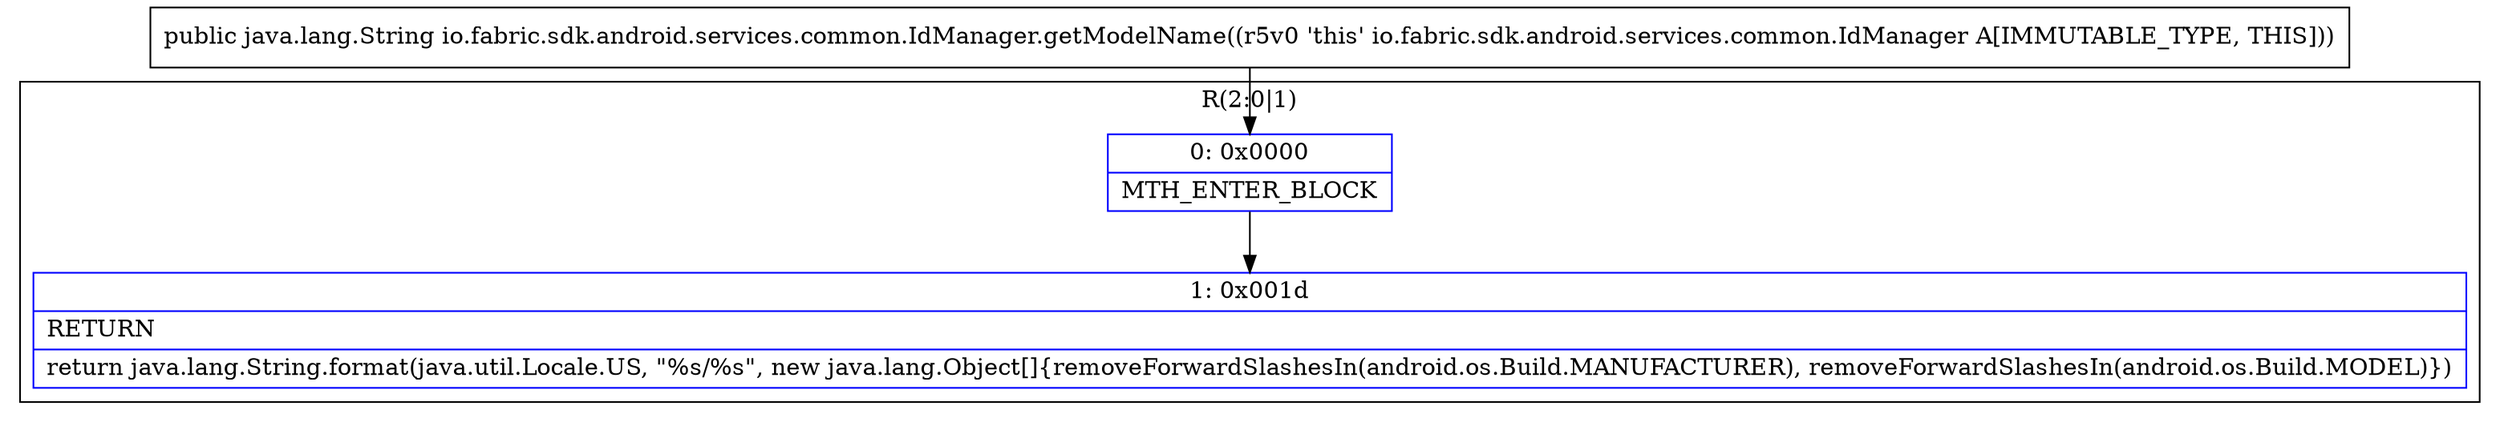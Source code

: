digraph "CFG forio.fabric.sdk.android.services.common.IdManager.getModelName()Ljava\/lang\/String;" {
subgraph cluster_Region_1838473005 {
label = "R(2:0|1)";
node [shape=record,color=blue];
Node_0 [shape=record,label="{0\:\ 0x0000|MTH_ENTER_BLOCK\l}"];
Node_1 [shape=record,label="{1\:\ 0x001d|RETURN\l|return java.lang.String.format(java.util.Locale.US, \"%s\/%s\", new java.lang.Object[]\{removeForwardSlashesIn(android.os.Build.MANUFACTURER), removeForwardSlashesIn(android.os.Build.MODEL)\})\l}"];
}
MethodNode[shape=record,label="{public java.lang.String io.fabric.sdk.android.services.common.IdManager.getModelName((r5v0 'this' io.fabric.sdk.android.services.common.IdManager A[IMMUTABLE_TYPE, THIS])) }"];
MethodNode -> Node_0;
Node_0 -> Node_1;
}

